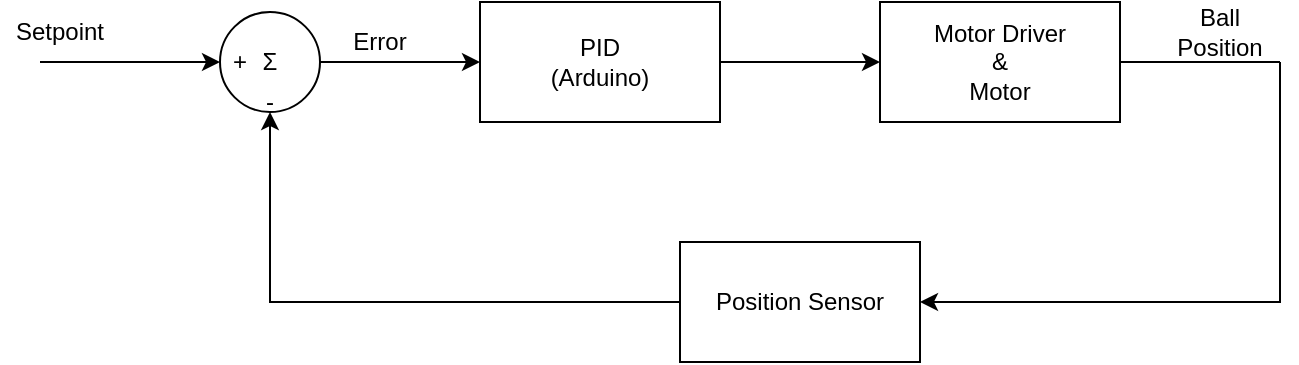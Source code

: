 <mxfile version="20.8.16" type="device"><diagram name="Page-1" id="-PpZMEikCrDMGZUE60wO"><mxGraphModel dx="1430" dy="837" grid="1" gridSize="10" guides="1" tooltips="1" connect="1" arrows="1" fold="1" page="1" pageScale="1" pageWidth="800" pageHeight="400" math="0" shadow="0"><root><mxCell id="0"/><mxCell id="1" parent="0"/><mxCell id="3vlPBq1GJKLUFvv5A0Gh-1" value="PID&lt;br&gt;(Arduino)" style="rounded=0;whiteSpace=wrap;html=1;" vertex="1" parent="1"><mxGeometry x="300" y="110" width="120" height="60" as="geometry"/></mxCell><mxCell id="3vlPBq1GJKLUFvv5A0Gh-2" value="Motor Driver&lt;br&gt;&amp;amp;&lt;br&gt;Motor" style="rounded=0;whiteSpace=wrap;html=1;" vertex="1" parent="1"><mxGeometry x="500" y="110" width="120" height="60" as="geometry"/></mxCell><mxCell id="3vlPBq1GJKLUFvv5A0Gh-3" value="Position Sensor" style="rounded=0;whiteSpace=wrap;html=1;" vertex="1" parent="1"><mxGeometry x="400" y="230" width="120" height="60" as="geometry"/></mxCell><mxCell id="3vlPBq1GJKLUFvv5A0Gh-4" value="Σ" style="ellipse;whiteSpace=wrap;html=1;aspect=fixed;" vertex="1" parent="1"><mxGeometry x="170" y="115" width="50" height="50" as="geometry"/></mxCell><mxCell id="3vlPBq1GJKLUFvv5A0Gh-5" value="" style="endArrow=classic;html=1;rounded=0;entryX=0;entryY=0.5;entryDx=0;entryDy=0;" edge="1" parent="1" target="3vlPBq1GJKLUFvv5A0Gh-4"><mxGeometry width="50" height="50" relative="1" as="geometry"><mxPoint x="80" y="140" as="sourcePoint"/><mxPoint x="140" y="140" as="targetPoint"/><Array as="points"><mxPoint x="120" y="140"/></Array></mxGeometry></mxCell><mxCell id="3vlPBq1GJKLUFvv5A0Gh-6" value="Setpoint" style="text;html=1;strokeColor=none;fillColor=none;align=center;verticalAlign=middle;whiteSpace=wrap;rounded=0;" vertex="1" parent="1"><mxGeometry x="60" y="110" width="60" height="30" as="geometry"/></mxCell><mxCell id="3vlPBq1GJKLUFvv5A0Gh-7" value="" style="endArrow=none;html=1;rounded=0;exitX=1;exitY=0.5;exitDx=0;exitDy=0;" edge="1" parent="1" source="3vlPBq1GJKLUFvv5A0Gh-2"><mxGeometry width="50" height="50" relative="1" as="geometry"><mxPoint x="660" y="340" as="sourcePoint"/><mxPoint x="700" y="140" as="targetPoint"/></mxGeometry></mxCell><mxCell id="3vlPBq1GJKLUFvv5A0Gh-8" value="" style="endArrow=classic;html=1;rounded=0;entryX=1;entryY=0.5;entryDx=0;entryDy=0;" edge="1" parent="1" target="3vlPBq1GJKLUFvv5A0Gh-3"><mxGeometry width="50" height="50" relative="1" as="geometry"><mxPoint x="700" y="140" as="sourcePoint"/><mxPoint x="710" y="290" as="targetPoint"/><Array as="points"><mxPoint x="700" y="260"/></Array></mxGeometry></mxCell><mxCell id="3vlPBq1GJKLUFvv5A0Gh-10" value="Ball Position" style="text;html=1;strokeColor=none;fillColor=none;align=center;verticalAlign=middle;whiteSpace=wrap;rounded=0;" vertex="1" parent="1"><mxGeometry x="640" y="110" width="60" height="30" as="geometry"/></mxCell><mxCell id="3vlPBq1GJKLUFvv5A0Gh-11" value="" style="endArrow=classic;html=1;rounded=0;exitX=0;exitY=0.5;exitDx=0;exitDy=0;entryX=0.5;entryY=1;entryDx=0;entryDy=0;" edge="1" parent="1" source="3vlPBq1GJKLUFvv5A0Gh-3" target="3vlPBq1GJKLUFvv5A0Gh-4"><mxGeometry width="50" height="50" relative="1" as="geometry"><mxPoint x="610" y="270" as="sourcePoint"/><mxPoint x="660" y="220" as="targetPoint"/><Array as="points"><mxPoint x="195" y="260"/></Array></mxGeometry></mxCell><mxCell id="3vlPBq1GJKLUFvv5A0Gh-12" value="" style="endArrow=classic;html=1;rounded=0;exitX=1;exitY=0.5;exitDx=0;exitDy=0;entryX=0;entryY=0.5;entryDx=0;entryDy=0;" edge="1" parent="1" source="3vlPBq1GJKLUFvv5A0Gh-4" target="3vlPBq1GJKLUFvv5A0Gh-1"><mxGeometry width="50" height="50" relative="1" as="geometry"><mxPoint x="610" y="260" as="sourcePoint"/><mxPoint x="660" y="210" as="targetPoint"/></mxGeometry></mxCell><mxCell id="3vlPBq1GJKLUFvv5A0Gh-13" value="" style="endArrow=classic;html=1;rounded=0;exitX=1;exitY=0.5;exitDx=0;exitDy=0;entryX=0;entryY=0.5;entryDx=0;entryDy=0;" edge="1" parent="1" source="3vlPBq1GJKLUFvv5A0Gh-1" target="3vlPBq1GJKLUFvv5A0Gh-2"><mxGeometry width="50" height="50" relative="1" as="geometry"><mxPoint x="610" y="260" as="sourcePoint"/><mxPoint x="660" y="210" as="targetPoint"/></mxGeometry></mxCell><mxCell id="3vlPBq1GJKLUFvv5A0Gh-14" value="Error" style="text;html=1;strokeColor=none;fillColor=none;align=center;verticalAlign=middle;whiteSpace=wrap;rounded=0;" vertex="1" parent="1"><mxGeometry x="220" y="115" width="60" height="30" as="geometry"/></mxCell><mxCell id="3vlPBq1GJKLUFvv5A0Gh-15" value="+" style="text;html=1;strokeColor=none;fillColor=none;align=center;verticalAlign=middle;whiteSpace=wrap;rounded=0;" vertex="1" parent="1"><mxGeometry x="150" y="125" width="60" height="30" as="geometry"/></mxCell><mxCell id="3vlPBq1GJKLUFvv5A0Gh-16" value="-" style="text;html=1;strokeColor=none;fillColor=none;align=center;verticalAlign=middle;whiteSpace=wrap;rounded=0;" vertex="1" parent="1"><mxGeometry x="165" y="145" width="60" height="30" as="geometry"/></mxCell></root></mxGraphModel></diagram></mxfile>